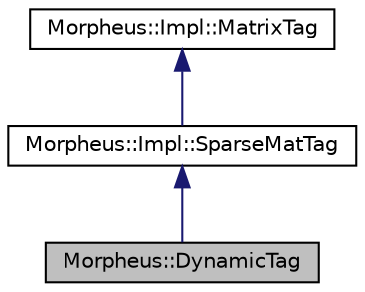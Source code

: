 digraph "Morpheus::DynamicTag"
{
 // LATEX_PDF_SIZE
  edge [fontname="Helvetica",fontsize="10",labelfontname="Helvetica",labelfontsize="10"];
  node [fontname="Helvetica",fontsize="10",shape=record];
  Node1 [label="Morpheus::DynamicTag",height=0.2,width=0.4,color="black", fillcolor="grey75", style="filled", fontcolor="black",tooltip=" "];
  Node2 -> Node1 [dir="back",color="midnightblue",fontsize="10",style="solid",fontname="Helvetica"];
  Node2 [label="Morpheus::Impl::SparseMatTag",height=0.2,width=0.4,color="black", fillcolor="white", style="filled",URL="$structMorpheus_1_1Impl_1_1SparseMatTag.html",tooltip=" "];
  Node3 -> Node2 [dir="back",color="midnightblue",fontsize="10",style="solid",fontname="Helvetica"];
  Node3 [label="Morpheus::Impl::MatrixTag",height=0.2,width=0.4,color="black", fillcolor="white", style="filled",URL="$structMorpheus_1_1Impl_1_1MatrixTag.html",tooltip=" "];
}
